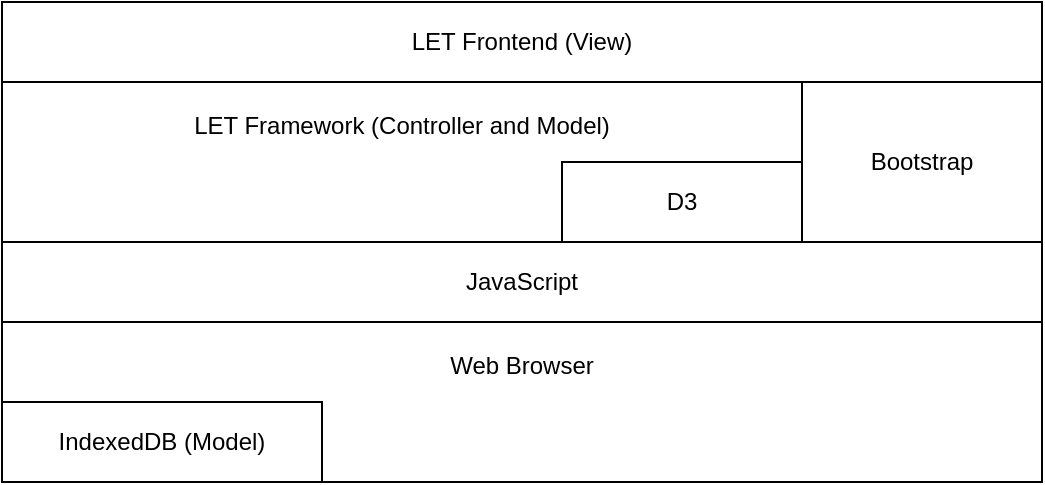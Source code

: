 <mxfile version="20.8.10" type="device" pages="2"><diagram id="RvMSct7JwCZ8kxnTdKlj" name="Architecture"><mxGraphModel dx="1026" dy="743" grid="1" gridSize="10" guides="1" tooltips="1" connect="1" arrows="1" fold="1" page="1" pageScale="1" pageWidth="827" pageHeight="583" math="0" shadow="0"><root><mxCell id="AKiRWNQXbBsvhzvE4qeL-0"/><mxCell id="AKiRWNQXbBsvhzvE4qeL-1" parent="AKiRWNQXbBsvhzvE4qeL-0"/><mxCell id="tF2IUUMAM0JyF27Q4u0H-2" value="JavaScript" style="rounded=0;whiteSpace=wrap;html=1;" parent="AKiRWNQXbBsvhzvE4qeL-1" vertex="1"><mxGeometry x="160" y="240" width="520" height="40" as="geometry"/></mxCell><mxCell id="tF2IUUMAM0JyF27Q4u0H-3" value="&lt;p style=&quot;line-height: 50%;&quot;&gt;LET Framework (Controller and Model)&lt;/p&gt;" style="rounded=0;whiteSpace=wrap;html=1;verticalAlign=top;" parent="AKiRWNQXbBsvhzvE4qeL-1" vertex="1"><mxGeometry x="160" y="160" width="400" height="80" as="geometry"/></mxCell><mxCell id="tF2IUUMAM0JyF27Q4u0H-4" value="LET Frontend (View)" style="rounded=0;whiteSpace=wrap;html=1;" parent="AKiRWNQXbBsvhzvE4qeL-1" vertex="1"><mxGeometry x="160" y="120" width="520" height="40" as="geometry"/></mxCell><mxCell id="tF2IUUMAM0JyF27Q4u0H-5" value="Bootstrap" style="rounded=0;whiteSpace=wrap;html=1;" parent="AKiRWNQXbBsvhzvE4qeL-1" vertex="1"><mxGeometry x="560" y="160" width="120" height="80" as="geometry"/></mxCell><mxCell id="tF2IUUMAM0JyF27Q4u0H-6" value="&lt;p style=&quot;line-height: 50%;&quot;&gt;Web Browser&lt;/p&gt;" style="rounded=0;whiteSpace=wrap;html=1;verticalAlign=top;" parent="AKiRWNQXbBsvhzvE4qeL-1" vertex="1"><mxGeometry x="160" y="280" width="520" height="80" as="geometry"/></mxCell><mxCell id="tF2IUUMAM0JyF27Q4u0H-1" value="D3" style="rounded=0;whiteSpace=wrap;html=1;" parent="AKiRWNQXbBsvhzvE4qeL-1" vertex="1"><mxGeometry x="440" y="200" width="120" height="40" as="geometry"/></mxCell><mxCell id="zif1QmTYFTcfGSsVF77L-0" value="IndexedDB (Model)" style="rounded=0;whiteSpace=wrap;html=1;" parent="AKiRWNQXbBsvhzvE4qeL-1" vertex="1"><mxGeometry x="160" y="320" width="160" height="40" as="geometry"/></mxCell></root></mxGraphModel></diagram><diagram id="C5RBs43oDa-KdzZeNtuy" name="Class Diagram"><mxGraphModel dx="1853" dy="743" grid="1" gridSize="10" guides="1" tooltips="1" connect="1" arrows="1" fold="1" page="1" pageScale="1" pageWidth="827" pageHeight="1169" math="0" shadow="0"><root><mxCell id="WIyWlLk6GJQsqaUBKTNV-0"/><mxCell id="WIyWlLk6GJQsqaUBKTNV-1" parent="WIyWlLk6GJQsqaUBKTNV-0"/><mxCell id="9QX09DhGcuTigZinVC_e-6" value="Constraint" style="swimlane;fontStyle=2;align=center;verticalAlign=top;childLayout=stackLayout;horizontal=1;startSize=26;horizontalStack=0;resizeParent=1;resizeLast=0;collapsible=1;marginBottom=0;shadow=0;strokeWidth=1;rounded=1;" parent="WIyWlLk6GJQsqaUBKTNV-1" vertex="1"><mxGeometry x="400" y="280" width="160" height="156" as="geometry"><mxRectangle x="230" y="140" width="160" height="26" as="alternateBounds"/></mxGeometry></mxCell><mxCell id="9QX09DhGcuTigZinVC_e-7" value="Name : String" style="text;align=left;verticalAlign=top;spacingLeft=4;spacingRight=4;overflow=hidden;rotatable=0;points=[[0,0.5],[1,0.5]];portConstraint=eastwest;fontStyle=1;rounded=1;" parent="9QX09DhGcuTigZinVC_e-6" vertex="1"><mxGeometry y="26" width="160" height="26" as="geometry"/></mxCell><mxCell id="UO7TPKGIbKaWaspDutW2-14" value="Priority : Int" style="text;align=left;verticalAlign=top;spacingLeft=4;spacingRight=4;overflow=hidden;rotatable=0;points=[[0,0.5],[1,0.5]];portConstraint=eastwest;fontStyle=0;rounded=1;" parent="9QX09DhGcuTigZinVC_e-6" vertex="1"><mxGeometry y="52" width="160" height="26" as="geometry"/></mxCell><mxCell id="9QX09DhGcuTigZinVC_e-8" value="EventChain : EventChain" style="text;align=left;verticalAlign=top;spacingLeft=4;spacingRight=4;overflow=hidden;rotatable=0;points=[[0,0.5],[1,0.5]];portConstraint=eastwest;rounded=1;" parent="9QX09DhGcuTigZinVC_e-6" vertex="1"><mxGeometry y="78" width="160" height="26" as="geometry"/></mxCell><mxCell id="9QX09DhGcuTigZinVC_e-9" value="Relation : RelationalOperator" style="text;align=left;verticalAlign=top;spacingLeft=4;spacingRight=4;overflow=hidden;rotatable=0;points=[[0,0.5],[1,0.5]];portConstraint=eastwest;shadow=0;html=0;rounded=1;" parent="9QX09DhGcuTigZinVC_e-6" vertex="1"><mxGeometry y="104" width="160" height="26" as="geometry"/></mxCell><mxCell id="9QX09DhGcuTigZinVC_e-10" value="Time : Int" style="text;align=left;verticalAlign=top;spacingLeft=4;spacingRight=4;overflow=hidden;rotatable=0;points=[[0,0.5],[1,0.5]];portConstraint=eastwest;rounded=1;" parent="9QX09DhGcuTigZinVC_e-6" vertex="1"><mxGeometry y="130" width="160" height="26" as="geometry"/></mxCell><mxCell id="9QX09DhGcuTigZinVC_e-11" value="Dependency" style="swimlane;fontStyle=2;align=center;verticalAlign=top;childLayout=stackLayout;horizontal=1;startSize=26;horizontalStack=0;resizeParent=1;resizeLast=0;collapsible=1;marginBottom=0;shadow=0;strokeWidth=1;rounded=1;" parent="WIyWlLk6GJQsqaUBKTNV-1" vertex="1"><mxGeometry x="-400" y="280" width="160" height="110" as="geometry"><mxRectangle x="230" y="140" width="160" height="26" as="alternateBounds"/></mxGeometry></mxCell><mxCell id="9QX09DhGcuTigZinVC_e-12" value="Name : String" style="text;align=left;verticalAlign=top;spacingLeft=4;spacingRight=4;overflow=hidden;rotatable=0;points=[[0,0.5],[1,0.5]];portConstraint=eastwest;fontStyle=1;rounded=1;" parent="9QX09DhGcuTigZinVC_e-11" vertex="1"><mxGeometry y="26" width="160" height="26" as="geometry"/></mxCell><mxCell id="9QX09DhGcuTigZinVC_e-13" value="Source : TaskPort" style="text;align=left;verticalAlign=top;spacingLeft=4;spacingRight=4;overflow=hidden;rotatable=0;points=[[0,0.5],[1,0.5]];portConstraint=eastwest;shadow=0;html=0;rounded=1;" parent="9QX09DhGcuTigZinVC_e-11" vertex="1"><mxGeometry y="52" width="160" height="26" as="geometry"/></mxCell><mxCell id="9QX09DhGcuTigZinVC_e-14" value="Destination : TaskPort" style="text;align=left;verticalAlign=top;spacingLeft=4;spacingRight=4;overflow=hidden;rotatable=0;points=[[0,0.5],[1,0.5]];portConstraint=eastwest;rounded=1;" parent="9QX09DhGcuTigZinVC_e-11" vertex="1"><mxGeometry y="78" width="160" height="26" as="geometry"/></mxCell><mxCell id="9QX09DhGcuTigZinVC_e-15" value="Task" style="swimlane;fontStyle=2;align=center;verticalAlign=top;childLayout=stackLayout;horizontal=1;startSize=26;horizontalStack=0;resizeParent=1;resizeLast=0;collapsible=1;marginBottom=0;shadow=0;strokeWidth=1;rounded=1;fillColor=#FFFFFF;" parent="WIyWlLk6GJQsqaUBKTNV-1" vertex="1"><mxGeometry x="-600" y="280" width="160" height="234" as="geometry"><mxRectangle x="230" y="140" width="160" height="26" as="alternateBounds"/></mxGeometry></mxCell><mxCell id="9QX09DhGcuTigZinVC_e-16" value="Name : String" style="text;align=left;verticalAlign=top;spacingLeft=4;spacingRight=4;overflow=hidden;rotatable=0;points=[[0,0.5],[1,0.5]];portConstraint=eastwest;rounded=1;fontStyle=1" parent="9QX09DhGcuTigZinVC_e-15" vertex="1"><mxGeometry y="26" width="160" height="26" as="geometry"/></mxCell><mxCell id="UO7TPKGIbKaWaspDutW2-13" value="Priority : Int" style="text;align=left;verticalAlign=top;spacingLeft=4;spacingRight=4;overflow=hidden;rotatable=0;points=[[0,0.5],[1,0.5]];portConstraint=eastwest;rounded=1;fontStyle=0" parent="9QX09DhGcuTigZinVC_e-15" vertex="1"><mxGeometry y="52" width="160" height="26" as="geometry"/></mxCell><mxCell id="9QX09DhGcuTigZinVC_e-17" value="InitialOffset : Int" style="text;align=left;verticalAlign=top;spacingLeft=4;spacingRight=4;overflow=hidden;rotatable=0;points=[[0,0.5],[1,0.5]];portConstraint=eastwest;shadow=0;html=0;rounded=1;" parent="9QX09DhGcuTigZinVC_e-15" vertex="1"><mxGeometry y="78" width="160" height="26" as="geometry"/></mxCell><mxCell id="9QX09DhGcuTigZinVC_e-18" value="ActivationOffset : Int" style="text;align=left;verticalAlign=top;spacingLeft=4;spacingRight=4;overflow=hidden;rotatable=0;points=[[0,0.5],[1,0.5]];portConstraint=eastwest;shadow=0;html=0;rounded=1;" parent="9QX09DhGcuTigZinVC_e-15" vertex="1"><mxGeometry y="104" width="160" height="26" as="geometry"/></mxCell><mxCell id="9QX09DhGcuTigZinVC_e-19" value="Period : Float" style="text;align=left;verticalAlign=top;spacingLeft=4;spacingRight=4;overflow=hidden;rotatable=0;points=[[0,0.5],[1,0.5]];portConstraint=eastwest;rounded=1;" parent="9QX09DhGcuTigZinVC_e-15" vertex="1"><mxGeometry y="130" width="160" height="26" as="geometry"/></mxCell><mxCell id="9QX09DhGcuTigZinVC_e-20" value="Duration : Float" style="text;align=left;verticalAlign=top;spacingLeft=4;spacingRight=4;overflow=hidden;rotatable=0;points=[[0,0.5],[1,0.5]];portConstraint=eastwest;rounded=1;" parent="9QX09DhGcuTigZinVC_e-15" vertex="1"><mxGeometry y="156" width="160" height="26" as="geometry"/></mxCell><mxCell id="9QX09DhGcuTigZinVC_e-21" value="Inputs : String[ ]" style="text;align=left;verticalAlign=top;spacingLeft=4;spacingRight=4;overflow=hidden;rotatable=0;points=[[0,0.5],[1,0.5]];portConstraint=eastwest;rounded=1;" parent="9QX09DhGcuTigZinVC_e-15" vertex="1"><mxGeometry y="182" width="160" height="26" as="geometry"/></mxCell><mxCell id="9QX09DhGcuTigZinVC_e-22" value="Outputs : String[ ]" style="text;align=left;verticalAlign=top;spacingLeft=4;spacingRight=4;overflow=hidden;rotatable=0;points=[[0,0.5],[1,0.5]];portConstraint=eastwest;rounded=1;" parent="9QX09DhGcuTigZinVC_e-15" vertex="1"><mxGeometry y="208" width="160" height="26" as="geometry"/></mxCell><mxCell id="9QX09DhGcuTigZinVC_e-23" value="System" style="swimlane;fontStyle=2;align=center;verticalAlign=top;childLayout=stackLayout;horizontal=1;startSize=26;horizontalStack=0;resizeParent=1;resizeLast=0;collapsible=1;marginBottom=0;shadow=0;strokeWidth=1;rounded=1;fillColor=#FFF4C3;" parent="WIyWlLk6GJQsqaUBKTNV-1" vertex="1"><mxGeometry x="-800" y="40" width="1600" height="160" as="geometry"><mxRectangle x="330" y="360" width="160" height="26" as="alternateBounds"/></mxGeometry></mxCell><mxCell id="9QX09DhGcuTigZinVC_e-25" value="SystemInputs : String[ ]" style="text;strokeColor=none;fillColor=none;align=left;verticalAlign=top;spacingLeft=4;spacingRight=4;overflow=hidden;rotatable=0;points=[[0,0.5],[1,0.5]];portConstraint=eastwest;" parent="9QX09DhGcuTigZinVC_e-23" vertex="1"><mxGeometry y="26" width="1600" height="26" as="geometry"/></mxCell><mxCell id="9QX09DhGcuTigZinVC_e-26" value="SystemOutputs : String[ ]" style="text;strokeColor=none;fillColor=none;align=left;verticalAlign=top;spacingLeft=4;spacingRight=4;overflow=hidden;rotatable=0;points=[[0,0.5],[1,0.5]];portConstraint=eastwest;" parent="9QX09DhGcuTigZinVC_e-23" vertex="1"><mxGeometry y="52" width="1600" height="26" as="geometry"/></mxCell><mxCell id="9QX09DhGcuTigZinVC_e-33" value="ExecutionTime" style="swimlane;fontStyle=2;align=center;verticalAlign=top;childLayout=stackLayout;horizontal=1;startSize=26;horizontalStack=0;resizeParent=1;resizeLast=0;collapsible=1;marginBottom=0;shadow=0;strokeWidth=1;rounded=1;" parent="WIyWlLk6GJQsqaUBKTNV-1" vertex="1"><mxGeometry x="-600" y="555" width="160" height="110" as="geometry"><mxRectangle x="230" y="140" width="160" height="26" as="alternateBounds"/></mxGeometry></mxCell><mxCell id="9QX09DhGcuTigZinVC_e-34" value="BCET : Int" style="text;align=left;verticalAlign=top;spacingLeft=4;spacingRight=4;overflow=hidden;rotatable=0;points=[[0,0.5],[1,0.5]];portConstraint=eastwest;shadow=0;html=0;rounded=1;" parent="9QX09DhGcuTigZinVC_e-33" vertex="1"><mxGeometry y="26" width="160" height="26" as="geometry"/></mxCell><mxCell id="9QX09DhGcuTigZinVC_e-35" value="ACET : Int" style="text;align=left;verticalAlign=top;spacingLeft=4;spacingRight=4;overflow=hidden;rotatable=0;points=[[0,0.5],[1,0.5]];portConstraint=eastwest;rounded=1;" parent="9QX09DhGcuTigZinVC_e-33" vertex="1"><mxGeometry y="52" width="160" height="26" as="geometry"/></mxCell><mxCell id="9QX09DhGcuTigZinVC_e-36" value="WCET : Int" style="text;align=left;verticalAlign=top;spacingLeft=4;spacingRight=4;overflow=hidden;rotatable=0;points=[[0,0.5],[1,0.5]];portConstraint=eastwest;rounded=1;" parent="9QX09DhGcuTigZinVC_e-33" vertex="1"><mxGeometry y="78" width="160" height="26" as="geometry"/></mxCell><mxCell id="9QX09DhGcuTigZinVC_e-37" value="" style="endArrow=open;html=1;endSize=12;startArrow=diamondThin;startSize=14;startFill=0;edgeStyle=orthogonalEdgeStyle;align=left;verticalAlign=bottom;rounded=0;entryX=0.5;entryY=0;entryDx=0;entryDy=0;" parent="WIyWlLk6GJQsqaUBKTNV-1" target="9QX09DhGcuTigZinVC_e-15" edge="1"><mxGeometry x="-1" y="3" relative="1" as="geometry"><mxPoint x="-520" y="200" as="sourcePoint"/><mxPoint x="-540" y="270" as="targetPoint"/></mxGeometry></mxCell><mxCell id="9QX09DhGcuTigZinVC_e-38" value="" style="endArrow=open;html=1;endSize=12;startArrow=diamondThin;startSize=14;startFill=0;edgeStyle=orthogonalEdgeStyle;align=left;verticalAlign=bottom;rounded=0;entryX=0.5;entryY=0;entryDx=0;entryDy=0;" parent="WIyWlLk6GJQsqaUBKTNV-1" target="9QX09DhGcuTigZinVC_e-11" edge="1"><mxGeometry x="-1" y="3" relative="1" as="geometry"><mxPoint x="-320" y="200" as="sourcePoint"/><mxPoint x="-506" y="300" as="targetPoint"/></mxGeometry></mxCell><mxCell id="9QX09DhGcuTigZinVC_e-39" value="" style="endArrow=open;html=1;endSize=12;startArrow=diamondThin;startSize=14;startFill=0;edgeStyle=orthogonalEdgeStyle;align=left;verticalAlign=bottom;rounded=0;entryX=0.5;entryY=0;entryDx=0;entryDy=0;" parent="WIyWlLk6GJQsqaUBKTNV-1" target="9QX09DhGcuTigZinVC_e-6" edge="1"><mxGeometry x="-1" y="3" relative="1" as="geometry"><mxPoint x="480" y="200" as="sourcePoint"/><mxPoint x="-262" y="322" as="targetPoint"/></mxGeometry></mxCell><mxCell id="9QX09DhGcuTigZinVC_e-41" value="TaskInstances" style="swimlane;fontStyle=2;align=center;verticalAlign=top;childLayout=stackLayout;horizontal=1;startSize=26;horizontalStack=0;resizeParent=1;resizeLast=0;collapsible=1;marginBottom=0;shadow=0;strokeWidth=1;rounded=1;fillColor=#FFFFFF;" parent="WIyWlLk6GJQsqaUBKTNV-1" vertex="1"><mxGeometry x="-800" y="280" width="160" height="88" as="geometry"><mxRectangle x="230" y="140" width="160" height="26" as="alternateBounds"/></mxGeometry></mxCell><mxCell id="9QX09DhGcuTigZinVC_e-42" value="Name : String" style="text;align=left;verticalAlign=top;spacingLeft=4;spacingRight=4;overflow=hidden;rotatable=0;points=[[0,0.5],[1,0.5]];portConstraint=eastwest;rounded=1;fontStyle=1" parent="9QX09DhGcuTigZinVC_e-41" vertex="1"><mxGeometry y="26" width="160" height="26" as="geometry"/></mxCell><mxCell id="9QX09DhGcuTigZinVC_e-43" value="InitialOffset : Int" style="text;align=left;verticalAlign=top;spacingLeft=4;spacingRight=4;overflow=hidden;rotatable=0;points=[[0,0.5],[1,0.5]];portConstraint=eastwest;shadow=0;html=0;rounded=1;" parent="9QX09DhGcuTigZinVC_e-41" vertex="1"><mxGeometry y="52" width="160" height="26" as="geometry"/></mxCell><mxCell id="9QX09DhGcuTigZinVC_e-44" value="" style="endArrow=block;dashed=1;endFill=0;endSize=12;html=1;rounded=0;entryX=0;entryY=0.5;entryDx=0;entryDy=0;" parent="WIyWlLk6GJQsqaUBKTNV-1" source="9QX09DhGcuTigZinVC_e-42" target="9QX09DhGcuTigZinVC_e-16" edge="1"><mxGeometry width="160" relative="1" as="geometry"><mxPoint x="-680" y="440" as="sourcePoint"/><mxPoint x="-610" y="340" as="targetPoint"/></mxGeometry></mxCell><mxCell id="9QX09DhGcuTigZinVC_e-45" value="" style="endArrow=open;html=1;endSize=12;startArrow=diamondThin;startSize=14;startFill=0;edgeStyle=orthogonalEdgeStyle;align=left;verticalAlign=bottom;rounded=0;" parent="WIyWlLk6GJQsqaUBKTNV-1" target="9QX09DhGcuTigZinVC_e-41" edge="1"><mxGeometry x="-1" y="3" relative="1" as="geometry"><mxPoint x="-720" y="200" as="sourcePoint"/><mxPoint x="-512" y="312.0" as="targetPoint"/></mxGeometry></mxCell><mxCell id="9QX09DhGcuTigZinVC_e-46" value="TaskPort" style="swimlane;fontStyle=2;align=center;verticalAlign=top;childLayout=stackLayout;horizontal=1;startSize=26;horizontalStack=0;resizeParent=1;resizeLast=0;collapsible=1;marginBottom=0;shadow=0;strokeWidth=1;rounded=1;" parent="WIyWlLk6GJQsqaUBKTNV-1" vertex="1"><mxGeometry x="-400" y="430" width="160" height="80" as="geometry"><mxRectangle x="230" y="140" width="160" height="26" as="alternateBounds"/></mxGeometry></mxCell><mxCell id="9QX09DhGcuTigZinVC_e-47" value="Task : String" style="text;align=left;verticalAlign=top;spacingLeft=4;spacingRight=4;overflow=hidden;rotatable=0;points=[[0,0.5],[1,0.5]];portConstraint=eastwest;shadow=0;html=0;rounded=1;" parent="9QX09DhGcuTigZinVC_e-46" vertex="1"><mxGeometry y="26" width="160" height="26" as="geometry"/></mxCell><mxCell id="9QX09DhGcuTigZinVC_e-48" value="Port : String" style="text;align=left;verticalAlign=top;spacingLeft=4;spacingRight=4;overflow=hidden;rotatable=0;points=[[0,0.5],[1,0.5]];portConstraint=eastwest;rounded=1;" parent="9QX09DhGcuTigZinVC_e-46" vertex="1"><mxGeometry y="52" width="160" height="26" as="geometry"/></mxCell><mxCell id="9QX09DhGcuTigZinVC_e-50" value="DependencyInstances" style="swimlane;fontStyle=2;align=center;verticalAlign=top;childLayout=stackLayout;horizontal=1;startSize=26;horizontalStack=0;resizeParent=1;resizeLast=0;collapsible=1;marginBottom=0;shadow=0;strokeWidth=1;rounded=1;" parent="WIyWlLk6GJQsqaUBKTNV-1" vertex="1"><mxGeometry x="-200" y="280" width="160" height="60" as="geometry"><mxRectangle x="230" y="140" width="160" height="26" as="alternateBounds"/></mxGeometry></mxCell><mxCell id="9QX09DhGcuTigZinVC_e-51" value="Name : String" style="text;align=left;verticalAlign=top;spacingLeft=4;spacingRight=4;overflow=hidden;rotatable=0;points=[[0,0.5],[1,0.5]];portConstraint=eastwest;fontStyle=1;rounded=1;" parent="9QX09DhGcuTigZinVC_e-50" vertex="1"><mxGeometry y="26" width="160" height="26" as="geometry"/></mxCell><mxCell id="9QX09DhGcuTigZinVC_e-52" value="TaskInstance" style="swimlane;fontStyle=2;align=center;verticalAlign=top;childLayout=stackLayout;horizontal=1;startSize=26;horizontalStack=0;resizeParent=1;resizeLast=0;collapsible=1;marginBottom=0;shadow=0;strokeWidth=1;rounded=1;fillColor=#FFFFFF;" parent="WIyWlLk6GJQsqaUBKTNV-1" vertex="1"><mxGeometry x="-800" y="420" width="160" height="220" as="geometry"><mxRectangle x="-580" y="410" width="160" height="26" as="alternateBounds"/></mxGeometry></mxCell><mxCell id="9QX09DhGcuTigZinVC_e-53" value="Instance: Int" style="text;align=left;verticalAlign=top;spacingLeft=4;spacingRight=4;overflow=hidden;rotatable=0;points=[[0,0.5],[1,0.5]];portConstraint=eastwest;shadow=0;html=0;rounded=1;fontStyle=1" parent="9QX09DhGcuTigZinVC_e-52" vertex="1"><mxGeometry y="26" width="160" height="26" as="geometry"/></mxCell><mxCell id="9QX09DhGcuTigZinVC_e-54" value="PeriodStartTime : Int" style="text;align=left;verticalAlign=top;spacingLeft=4;spacingRight=4;overflow=hidden;rotatable=0;points=[[0,0.5],[1,0.5]];portConstraint=eastwest;rounded=1;" parent="9QX09DhGcuTigZinVC_e-52" vertex="1"><mxGeometry y="52" width="160" height="26" as="geometry"/></mxCell><mxCell id="9QX09DhGcuTigZinVC_e-55" value="LetStartTime : Int" style="text;align=left;verticalAlign=top;spacingLeft=4;spacingRight=4;overflow=hidden;rotatable=0;points=[[0,0.5],[1,0.5]];portConstraint=eastwest;rounded=1;" parent="9QX09DhGcuTigZinVC_e-52" vertex="1"><mxGeometry y="78" width="160" height="26" as="geometry"/></mxCell><mxCell id="9QX09DhGcuTigZinVC_e-56" value="LetEndTime : Int" style="text;align=left;verticalAlign=top;spacingLeft=4;spacingRight=4;overflow=hidden;rotatable=0;points=[[0,0.5],[1,0.5]];portConstraint=eastwest;rounded=1;" parent="9QX09DhGcuTigZinVC_e-52" vertex="1"><mxGeometry y="104" width="160" height="26" as="geometry"/></mxCell><mxCell id="9QX09DhGcuTigZinVC_e-57" value="PeriodEndTime : Int" style="text;align=left;verticalAlign=top;spacingLeft=4;spacingRight=4;overflow=hidden;rotatable=0;points=[[0,0.5],[1,0.5]];portConstraint=eastwest;rounded=1;" parent="9QX09DhGcuTigZinVC_e-52" vertex="1"><mxGeometry y="130" width="160" height="26" as="geometry"/></mxCell><mxCell id="UO7TPKGIbKaWaspDutW2-0" value="Executions : Interval[ ]" style="text;align=left;verticalAlign=top;spacingLeft=4;spacingRight=4;overflow=hidden;rotatable=0;points=[[0,0.5],[1,0.5]];portConstraint=eastwest;rounded=1;" parent="9QX09DhGcuTigZinVC_e-52" vertex="1"><mxGeometry y="156" width="160" height="26" as="geometry"/></mxCell><mxCell id="UO7TPKGIbKaWaspDutW2-2" value="ExecutionTime : Int" style="text;align=left;verticalAlign=top;spacingLeft=4;spacingRight=4;overflow=hidden;rotatable=0;points=[[0,0.5],[1,0.5]];portConstraint=eastwest;rounded=1;" parent="9QX09DhGcuTigZinVC_e-52" vertex="1"><mxGeometry y="182" width="160" height="26" as="geometry"/></mxCell><mxCell id="9QX09DhGcuTigZinVC_e-58" value="" style="endArrow=open;html=1;endSize=12;startArrow=diamondThin;startSize=14;startFill=0;edgeStyle=orthogonalEdgeStyle;align=left;verticalAlign=bottom;rounded=0;entryX=0.5;entryY=0;entryDx=0;entryDy=0;exitX=0.5;exitY=1;exitDx=0;exitDy=0;" parent="WIyWlLk6GJQsqaUBKTNV-1" source="9QX09DhGcuTigZinVC_e-41" target="9QX09DhGcuTigZinVC_e-52" edge="1"><mxGeometry x="-1" y="3" relative="1" as="geometry"><mxPoint x="-512" y="230" as="sourcePoint"/><mxPoint x="-512" y="312" as="targetPoint"/></mxGeometry></mxCell><mxCell id="9QX09DhGcuTigZinVC_e-59" value="" style="endArrow=block;dashed=1;endFill=0;endSize=12;html=1;rounded=0;entryX=1;entryY=0.5;entryDx=0;entryDy=0;" parent="WIyWlLk6GJQsqaUBKTNV-1" target="9QX09DhGcuTigZinVC_e-12" edge="1"><mxGeometry width="160" relative="1" as="geometry"><mxPoint x="-200" y="319" as="sourcePoint"/><mxPoint x="-752" y="351" as="targetPoint"/></mxGeometry></mxCell><mxCell id="9QX09DhGcuTigZinVC_e-60" value="DependencyInstance" style="swimlane;fontStyle=2;align=center;verticalAlign=top;childLayout=stackLayout;horizontal=1;startSize=26;horizontalStack=0;resizeParent=1;resizeLast=0;collapsible=1;marginBottom=0;shadow=0;strokeWidth=1;rounded=1;" parent="WIyWlLk6GJQsqaUBKTNV-1" vertex="1"><mxGeometry x="-200" y="400" width="160" height="120" as="geometry"><mxRectangle x="230" y="140" width="160" height="26" as="alternateBounds"/></mxGeometry></mxCell><mxCell id="9QX09DhGcuTigZinVC_e-61" value="Instance : Int" style="text;align=left;verticalAlign=top;spacingLeft=4;spacingRight=4;overflow=hidden;rotatable=0;points=[[0,0.5],[1,0.5]];portConstraint=eastwest;fontStyle=1;rounded=1;" parent="9QX09DhGcuTigZinVC_e-60" vertex="1"><mxGeometry y="26" width="160" height="26" as="geometry"/></mxCell><mxCell id="9QX09DhGcuTigZinVC_e-62" value="SendEvent : Event" style="text;align=left;verticalAlign=top;spacingLeft=4;spacingRight=4;overflow=hidden;rotatable=0;points=[[0,0.5],[1,0.5]];portConstraint=eastwest;shadow=0;html=0;rounded=1;" parent="9QX09DhGcuTigZinVC_e-60" vertex="1"><mxGeometry y="52" width="160" height="26" as="geometry"/></mxCell><mxCell id="9QX09DhGcuTigZinVC_e-63" value="ReceiveEvent : Event" style="text;align=left;verticalAlign=top;spacingLeft=4;spacingRight=4;overflow=hidden;rotatable=0;points=[[0,0.5],[1,0.5]];portConstraint=eastwest;rounded=1;" parent="9QX09DhGcuTigZinVC_e-60" vertex="1"><mxGeometry y="78" width="160" height="26" as="geometry"/></mxCell><mxCell id="9QX09DhGcuTigZinVC_e-64" value="" style="endArrow=open;html=1;endSize=12;startArrow=diamondThin;startSize=14;startFill=0;edgeStyle=orthogonalEdgeStyle;align=left;verticalAlign=bottom;rounded=0;entryX=0.5;entryY=0;entryDx=0;entryDy=0;exitX=0.5;exitY=1;exitDx=0;exitDy=0;" parent="WIyWlLk6GJQsqaUBKTNV-1" source="9QX09DhGcuTigZinVC_e-50" target="9QX09DhGcuTigZinVC_e-60" edge="1"><mxGeometry x="-1" y="3" relative="1" as="geometry"><mxPoint x="160" y="410" as="sourcePoint"/><mxPoint x="-177" y="310" as="targetPoint"/></mxGeometry></mxCell><mxCell id="9QX09DhGcuTigZinVC_e-65" value="Event" style="swimlane;fontStyle=2;align=center;verticalAlign=top;childLayout=stackLayout;horizontal=1;startSize=26;horizontalStack=0;resizeParent=1;resizeLast=0;collapsible=1;marginBottom=0;shadow=0;strokeWidth=1;rounded=1;" parent="WIyWlLk6GJQsqaUBKTNV-1" vertex="1"><mxGeometry x="-200" y="561" width="160" height="109" as="geometry"><mxRectangle x="230" y="140" width="160" height="26" as="alternateBounds"/></mxGeometry></mxCell><mxCell id="UO7TPKGIbKaWaspDutW2-12" value="Origin : TaskPort" style="text;strokeColor=none;fillColor=none;align=left;verticalAlign=top;spacingLeft=4;spacingRight=4;overflow=hidden;rotatable=0;points=[[0,0.5],[1,0.5]];portConstraint=eastwest;" parent="9QX09DhGcuTigZinVC_e-65" vertex="1"><mxGeometry y="26" width="160" height="26" as="geometry"/></mxCell><mxCell id="9QX09DhGcuTigZinVC_e-66" value="TaskInstance : Int" style="text;strokeColor=none;fillColor=none;align=left;verticalAlign=top;spacingLeft=4;spacingRight=4;overflow=hidden;rotatable=0;points=[[0,0.5],[1,0.5]];portConstraint=eastwest;" parent="9QX09DhGcuTigZinVC_e-65" vertex="1"><mxGeometry y="52" width="160" height="26" as="geometry"/></mxCell><mxCell id="9QX09DhGcuTigZinVC_e-67" value="TimeStamp : Int" style="text;strokeColor=none;fillColor=none;align=left;verticalAlign=top;spacingLeft=4;spacingRight=4;overflow=hidden;rotatable=0;points=[[0,0.5],[1,0.5]];portConstraint=eastwest;" parent="9QX09DhGcuTigZinVC_e-65" vertex="1"><mxGeometry y="78" width="160" height="26" as="geometry"/></mxCell><mxCell id="9QX09DhGcuTigZinVC_e-68" value="&lt;&lt;enumeration&gt;&gt;&#10;RelationalOperator" style="swimlane;fontStyle=2;align=center;verticalAlign=top;childLayout=stackLayout;horizontal=1;startSize=40;horizontalStack=0;resizeParent=1;resizeLast=0;collapsible=1;marginBottom=0;shadow=0;strokeWidth=1;rounded=1;" parent="WIyWlLk6GJQsqaUBKTNV-1" vertex="1"><mxGeometry x="400" y="480" width="160" height="180" as="geometry"><mxRectangle x="230" y="140" width="160" height="26" as="alternateBounds"/></mxGeometry></mxCell><mxCell id="9QX09DhGcuTigZinVC_e-69" value="&lt;" style="text;strokeColor=none;fillColor=none;align=left;verticalAlign=top;spacingLeft=4;spacingRight=4;overflow=hidden;rotatable=0;points=[[0,0.5],[1,0.5]];portConstraint=eastwest;" parent="9QX09DhGcuTigZinVC_e-68" vertex="1"><mxGeometry y="40" width="160" height="26" as="geometry"/></mxCell><mxCell id="9QX09DhGcuTigZinVC_e-70" value="≤" style="text;align=left;verticalAlign=top;spacingLeft=4;spacingRight=4;overflow=hidden;rotatable=0;points=[[0,0.5],[1,0.5]];portConstraint=eastwest;rounded=1;" parent="9QX09DhGcuTigZinVC_e-68" vertex="1"><mxGeometry y="66" width="160" height="26" as="geometry"/></mxCell><mxCell id="UO7TPKGIbKaWaspDutW2-17" value="==" style="text;align=left;verticalAlign=top;spacingLeft=4;spacingRight=4;overflow=hidden;rotatable=0;points=[[0,0.5],[1,0.5]];portConstraint=eastwest;rounded=1;" parent="9QX09DhGcuTigZinVC_e-68" vertex="1"><mxGeometry y="92" width="160" height="26" as="geometry"/></mxCell><mxCell id="9QX09DhGcuTigZinVC_e-71" value="≥" style="text;align=left;verticalAlign=top;spacingLeft=4;spacingRight=4;overflow=hidden;rotatable=0;points=[[0,0.5],[1,0.5]];portConstraint=eastwest;shadow=0;html=0;rounded=1;" parent="9QX09DhGcuTigZinVC_e-68" vertex="1"><mxGeometry y="118" width="160" height="26" as="geometry"/></mxCell><mxCell id="UO7TPKGIbKaWaspDutW2-15" value="&gt;" style="text;align=left;verticalAlign=top;spacingLeft=4;spacingRight=4;overflow=hidden;rotatable=0;points=[[0,0.5],[1,0.5]];portConstraint=eastwest;shadow=0;html=0;rounded=1;" parent="9QX09DhGcuTigZinVC_e-68" vertex="1"><mxGeometry y="144" width="160" height="26" as="geometry"/></mxCell><mxCell id="9QX09DhGcuTigZinVC_e-72" value="" style="endArrow=open;endFill=1;endSize=12;html=1;rounded=0;entryX=0.5;entryY=0;entryDx=0;entryDy=0;exitX=0.5;exitY=1;exitDx=0;exitDy=0;" parent="WIyWlLk6GJQsqaUBKTNV-1" source="9QX09DhGcuTigZinVC_e-6" target="9QX09DhGcuTigZinVC_e-68" edge="1"><mxGeometry width="160" relative="1" as="geometry"><mxPoint x="450" y="450" as="sourcePoint"/><mxPoint x="420" y="270" as="targetPoint"/></mxGeometry></mxCell><mxCell id="9QX09DhGcuTigZinVC_e-74" value="EventChain" style="swimlane;fontStyle=2;align=center;verticalAlign=top;childLayout=stackLayout;horizontal=1;startSize=26;horizontalStack=0;resizeParent=1;resizeLast=0;collapsible=1;marginBottom=0;shadow=0;strokeWidth=1;rounded=1;" parent="WIyWlLk6GJQsqaUBKTNV-1" vertex="1"><mxGeometry y="280" width="160" height="65" as="geometry"><mxRectangle x="230" y="140" width="160" height="26" as="alternateBounds"/></mxGeometry></mxCell><mxCell id="9QX09DhGcuTigZinVC_e-75" value="Name : String" style="text;align=left;verticalAlign=top;spacingLeft=4;spacingRight=4;overflow=hidden;rotatable=0;points=[[0,0.5],[1,0.5]];portConstraint=eastwest;fontStyle=1;rounded=1;" parent="9QX09DhGcuTigZinVC_e-74" vertex="1"><mxGeometry y="26" width="160" height="26" as="geometry"/></mxCell><mxCell id="9QX09DhGcuTigZinVC_e-76" value="EventChainInstances" style="swimlane;fontStyle=2;align=center;verticalAlign=top;childLayout=stackLayout;horizontal=1;startSize=26;horizontalStack=0;resizeParent=1;resizeLast=0;collapsible=1;marginBottom=0;shadow=0;strokeWidth=1;rounded=1;" parent="WIyWlLk6GJQsqaUBKTNV-1" vertex="1"><mxGeometry x="200" y="280" width="160" height="60" as="geometry"><mxRectangle x="230" y="140" width="160" height="26" as="alternateBounds"/></mxGeometry></mxCell><mxCell id="9QX09DhGcuTigZinVC_e-77" value="Name : String" style="text;align=left;verticalAlign=top;spacingLeft=4;spacingRight=4;overflow=hidden;rotatable=0;points=[[0,0.5],[1,0.5]];portConstraint=eastwest;fontStyle=1;rounded=1;" parent="9QX09DhGcuTigZinVC_e-76" vertex="1"><mxGeometry y="26" width="160" height="26" as="geometry"/></mxCell><mxCell id="9QX09DhGcuTigZinVC_e-78" value="Segment" style="swimlane;fontStyle=2;align=center;verticalAlign=top;childLayout=stackLayout;horizontal=1;startSize=26;horizontalStack=0;resizeParent=1;resizeLast=0;collapsible=1;marginBottom=0;shadow=0;strokeWidth=1;rounded=1;" parent="WIyWlLk6GJQsqaUBKTNV-1" vertex="1"><mxGeometry y="400" width="160" height="120" as="geometry"><mxRectangle x="230" y="140" width="160" height="26" as="alternateBounds"/></mxGeometry></mxCell><mxCell id="9QX09DhGcuTigZinVC_e-79" value="Name : String" style="text;align=left;verticalAlign=top;spacingLeft=4;spacingRight=4;overflow=hidden;rotatable=0;points=[[0,0.5],[1,0.5]];portConstraint=eastwest;fontStyle=1;rounded=1;" parent="9QX09DhGcuTigZinVC_e-78" vertex="1"><mxGeometry y="26" width="160" height="26" as="geometry"/></mxCell><mxCell id="9QX09DhGcuTigZinVC_e-80" value="Source : TaskPort" style="text;align=left;verticalAlign=top;spacingLeft=4;spacingRight=4;overflow=hidden;rotatable=0;points=[[0,0.5],[1,0.5]];portConstraint=eastwest;shadow=0;html=0;rounded=1;" parent="9QX09DhGcuTigZinVC_e-78" vertex="1"><mxGeometry y="52" width="160" height="26" as="geometry"/></mxCell><mxCell id="9QX09DhGcuTigZinVC_e-81" value="Destination : TaskPort" style="text;align=left;verticalAlign=top;spacingLeft=4;spacingRight=4;overflow=hidden;rotatable=0;points=[[0,0.5],[1,0.5]];portConstraint=eastwest;rounded=1;" parent="9QX09DhGcuTigZinVC_e-78" vertex="1"><mxGeometry y="78" width="160" height="26" as="geometry"/></mxCell><mxCell id="9QX09DhGcuTigZinVC_e-82" value="" style="endArrow=open;endFill=1;endSize=12;html=1;rounded=0;exitX=0.5;exitY=1;exitDx=0;exitDy=0;entryX=0.5;entryY=0;entryDx=0;entryDy=0;" parent="WIyWlLk6GJQsqaUBKTNV-1" source="9QX09DhGcuTigZinVC_e-74" target="9QX09DhGcuTigZinVC_e-78" edge="1"><mxGeometry width="160" relative="1" as="geometry"><mxPoint x="-200" y="280" as="sourcePoint"/><mxPoint x="70" y="445" as="targetPoint"/></mxGeometry></mxCell><mxCell id="9QX09DhGcuTigZinVC_e-83" value="" style="endArrow=open;html=1;endSize=12;startArrow=diamondThin;startSize=14;startFill=0;edgeStyle=orthogonalEdgeStyle;align=left;verticalAlign=bottom;rounded=0;entryX=0.5;entryY=0;entryDx=0;entryDy=0;" parent="WIyWlLk6GJQsqaUBKTNV-1" target="9QX09DhGcuTigZinVC_e-50" edge="1"><mxGeometry x="-1" y="3" relative="1" as="geometry"><mxPoint x="-120.5" y="200" as="sourcePoint"/><mxPoint x="-160" y="260" as="targetPoint"/></mxGeometry></mxCell><mxCell id="9QX09DhGcuTigZinVC_e-84" value="" style="endArrow=open;html=1;endSize=12;startArrow=diamondThin;startSize=14;startFill=0;edgeStyle=orthogonalEdgeStyle;align=left;verticalAlign=bottom;rounded=0;entryX=0.5;entryY=0;entryDx=0;entryDy=0;" parent="WIyWlLk6GJQsqaUBKTNV-1" target="9QX09DhGcuTigZinVC_e-74" edge="1"><mxGeometry x="-1" y="3" relative="1" as="geometry"><mxPoint x="80" y="200" as="sourcePoint"/><mxPoint x="120" y="280" as="targetPoint"/></mxGeometry></mxCell><mxCell id="9QX09DhGcuTigZinVC_e-85" value="" style="endArrow=block;dashed=1;endFill=0;endSize=12;html=1;rounded=0;entryX=1;entryY=0.5;entryDx=0;entryDy=0;exitX=0;exitY=0.5;exitDx=0;exitDy=0;" parent="WIyWlLk6GJQsqaUBKTNV-1" source="9QX09DhGcuTigZinVC_e-77" target="9QX09DhGcuTigZinVC_e-75" edge="1"><mxGeometry width="160" relative="1" as="geometry"><mxPoint x="-190" y="329" as="sourcePoint"/><mxPoint x="-230" y="329" as="targetPoint"/></mxGeometry></mxCell><mxCell id="9QX09DhGcuTigZinVC_e-86" value="SegmentInstance" style="swimlane;fontStyle=2;align=center;verticalAlign=top;childLayout=stackLayout;horizontal=1;startSize=26;horizontalStack=0;resizeParent=1;resizeLast=0;collapsible=1;marginBottom=0;shadow=0;strokeWidth=1;rounded=1;" parent="WIyWlLk6GJQsqaUBKTNV-1" vertex="1"><mxGeometry x="200" y="400" width="160" height="140" as="geometry"><mxRectangle x="230" y="140" width="160" height="26" as="alternateBounds"/></mxGeometry></mxCell><mxCell id="9QX09DhGcuTigZinVC_e-87" value="Name : String" style="text;align=left;verticalAlign=top;spacingLeft=4;spacingRight=4;overflow=hidden;rotatable=0;points=[[0,0.5],[1,0.5]];portConstraint=eastwest;fontStyle=1;rounded=1;" parent="9QX09DhGcuTigZinVC_e-86" vertex="1"><mxGeometry y="26" width="160" height="26" as="geometry"/></mxCell><mxCell id="9QX09DhGcuTigZinVC_e-88" value="Instance : Int" style="text;strokeColor=none;fillColor=none;align=left;verticalAlign=top;spacingLeft=4;spacingRight=4;overflow=hidden;rotatable=0;points=[[0,0.5],[1,0.5]];portConstraint=eastwest;" parent="9QX09DhGcuTigZinVC_e-86" vertex="1"><mxGeometry y="52" width="160" height="26" as="geometry"/></mxCell><mxCell id="9QX09DhGcuTigZinVC_e-89" value="SendEvent : Event" style="text;align=left;verticalAlign=top;spacingLeft=4;spacingRight=4;overflow=hidden;rotatable=0;points=[[0,0.5],[1,0.5]];portConstraint=eastwest;shadow=0;html=0;rounded=1;" parent="9QX09DhGcuTigZinVC_e-86" vertex="1"><mxGeometry y="78" width="160" height="26" as="geometry"/></mxCell><mxCell id="9QX09DhGcuTigZinVC_e-90" value="ReceiveEvent : Event" style="text;align=left;verticalAlign=top;spacingLeft=4;spacingRight=4;overflow=hidden;rotatable=0;points=[[0,0.5],[1,0.5]];portConstraint=eastwest;rounded=1;" parent="9QX09DhGcuTigZinVC_e-86" vertex="1"><mxGeometry y="104" width="160" height="26" as="geometry"/></mxCell><mxCell id="9QX09DhGcuTigZinVC_e-91" value="Successor" style="endArrow=open;endFill=1;endSize=12;html=1;rounded=0;exitX=0.5;exitY=1;exitDx=0;exitDy=0;entryX=0.75;entryY=1;entryDx=0;entryDy=0;" parent="WIyWlLk6GJQsqaUBKTNV-1" source="9QX09DhGcuTigZinVC_e-78" target="9QX09DhGcuTigZinVC_e-78" edge="1"><mxGeometry y="-10" width="160" relative="1" as="geometry"><mxPoint x="90" y="380" as="sourcePoint"/><mxPoint x="90" y="410" as="targetPoint"/><Array as="points"><mxPoint x="80" y="545"/><mxPoint x="120" y="545"/></Array><mxPoint as="offset"/></mxGeometry></mxCell><mxCell id="9QX09DhGcuTigZinVC_e-92" value="Successor" style="endArrow=open;endFill=1;endSize=12;html=1;rounded=0;entryX=0.75;entryY=1;entryDx=0;entryDy=0;exitX=0.5;exitY=1;exitDx=0;exitDy=0;" parent="WIyWlLk6GJQsqaUBKTNV-1" source="9QX09DhGcuTigZinVC_e-86" target="9QX09DhGcuTigZinVC_e-86" edge="1"><mxGeometry y="-10" width="160" relative="1" as="geometry"><mxPoint x="310" y="555" as="sourcePoint"/><mxPoint x="390" y="540" as="targetPoint"/><Array as="points"><mxPoint x="280" y="570"/><mxPoint x="320" y="570"/></Array><mxPoint as="offset"/></mxGeometry></mxCell><mxCell id="9QX09DhGcuTigZinVC_e-93" value="" style="endArrow=open;html=1;endSize=12;startArrow=diamondThin;startSize=14;startFill=0;edgeStyle=orthogonalEdgeStyle;align=left;verticalAlign=bottom;rounded=0;exitX=0.5;exitY=1;exitDx=0;exitDy=0;" parent="WIyWlLk6GJQsqaUBKTNV-1" source="9QX09DhGcuTigZinVC_e-76" target="9QX09DhGcuTigZinVC_e-86" edge="1"><mxGeometry x="-1" y="3" relative="1" as="geometry"><mxPoint x="-110" y="350" as="sourcePoint"/><mxPoint x="-110" y="410" as="targetPoint"/></mxGeometry></mxCell><mxCell id="9QX09DhGcuTigZinVC_e-94" value="" style="endArrow=open;html=1;endSize=12;startArrow=diamondThin;startSize=14;startFill=0;edgeStyle=orthogonalEdgeStyle;align=left;verticalAlign=bottom;rounded=0;entryX=0.5;entryY=0;entryDx=0;entryDy=0;" parent="WIyWlLk6GJQsqaUBKTNV-1" target="9QX09DhGcuTigZinVC_e-76" edge="1"><mxGeometry x="-1" y="3" relative="1" as="geometry"><mxPoint x="279.5" y="200" as="sourcePoint"/><mxPoint x="330" y="240" as="targetPoint"/><Array as="points"/></mxGeometry></mxCell><mxCell id="9QX09DhGcuTigZinVC_e-102" value="Interval" style="swimlane;fontStyle=2;align=center;verticalAlign=top;childLayout=stackLayout;horizontal=1;startSize=26;horizontalStack=0;resizeParent=1;resizeLast=0;collapsible=1;marginBottom=0;shadow=0;strokeWidth=1;rounded=1;" parent="WIyWlLk6GJQsqaUBKTNV-1" vertex="1"><mxGeometry x="-800" y="680" width="160" height="80" as="geometry"><mxRectangle x="230" y="140" width="160" height="26" as="alternateBounds"/></mxGeometry></mxCell><mxCell id="9QX09DhGcuTigZinVC_e-103" value="StartTime : Float" style="text;align=left;verticalAlign=top;spacingLeft=4;spacingRight=4;overflow=hidden;rotatable=0;points=[[0,0.5],[1,0.5]];portConstraint=eastwest;fontStyle=0;rounded=1;" parent="9QX09DhGcuTigZinVC_e-102" vertex="1"><mxGeometry y="26" width="160" height="26" as="geometry"/></mxCell><mxCell id="9QX09DhGcuTigZinVC_e-104" value="EndTime : Float" style="text;align=left;verticalAlign=top;spacingLeft=4;spacingRight=4;overflow=hidden;rotatable=0;points=[[0,0.5],[1,0.5]];portConstraint=eastwest;rounded=1;" parent="9QX09DhGcuTigZinVC_e-102" vertex="1"><mxGeometry y="52" width="160" height="26" as="geometry"/></mxCell><mxCell id="9QX09DhGcuTigZinVC_e-106" value="&lt;&lt;enumeration&gt;&gt;&#10;SchedulingPolicy" style="swimlane;fontStyle=2;align=center;verticalAlign=top;childLayout=stackLayout;horizontal=1;startSize=40;horizontalStack=0;resizeParent=1;resizeLast=0;collapsible=1;marginBottom=0;shadow=0;strokeWidth=1;rounded=1;" parent="WIyWlLk6GJQsqaUBKTNV-1" vertex="1"><mxGeometry x="600" y="530" width="200" height="120" as="geometry"><mxRectangle x="230" y="140" width="160" height="26" as="alternateBounds"/></mxGeometry></mxCell><mxCell id="9QX09DhGcuTigZinVC_e-107" value="RateMonotonic" style="text;strokeColor=none;fillColor=none;align=left;verticalAlign=top;spacingLeft=4;spacingRight=4;overflow=hidden;rotatable=0;points=[[0,0.5],[1,0.5]];portConstraint=eastwest;" parent="9QX09DhGcuTigZinVC_e-106" vertex="1"><mxGeometry y="40" width="200" height="26" as="geometry"/></mxCell><mxCell id="9QX09DhGcuTigZinVC_e-108" value="EarliestDeadlineFirst" style="text;align=left;verticalAlign=top;spacingLeft=4;spacingRight=4;overflow=hidden;rotatable=0;points=[[0,0.5],[1,0.5]];portConstraint=eastwest;rounded=1;" parent="9QX09DhGcuTigZinVC_e-106" vertex="1"><mxGeometry y="66" width="200" height="26" as="geometry"/></mxCell><mxCell id="9QX09DhGcuTigZinVC_e-109" value="FixedPriority" style="text;align=left;verticalAlign=top;spacingLeft=4;spacingRight=4;overflow=hidden;rotatable=0;points=[[0,0.5],[1,0.5]];portConstraint=eastwest;shadow=0;html=0;rounded=1;" parent="9QX09DhGcuTigZinVC_e-106" vertex="1"><mxGeometry y="92" width="200" height="26" as="geometry"/></mxCell><mxCell id="9QX09DhGcuTigZinVC_e-110" value="" style="endArrow=open;endFill=1;endSize=12;html=1;rounded=0;entryX=0.5;entryY=0;entryDx=0;entryDy=0;" parent="WIyWlLk6GJQsqaUBKTNV-1" source="UO7TPKGIbKaWaspDutW2-31" target="9QX09DhGcuTigZinVC_e-106" edge="1"><mxGeometry width="160" relative="1" as="geometry"><mxPoint x="850" y="490" as="sourcePoint"/><mxPoint x="340" y="330" as="targetPoint"/></mxGeometry></mxCell><mxCell id="9QX09DhGcuTigZinVC_e-111" value="&lt;&lt;enumeration&gt;&gt;&#10;DistributionType" style="swimlane;fontStyle=2;align=center;verticalAlign=top;childLayout=stackLayout;horizontal=1;startSize=40;horizontalStack=0;resizeParent=1;resizeLast=0;collapsible=1;marginBottom=0;shadow=0;strokeWidth=1;rounded=1;" parent="WIyWlLk6GJQsqaUBKTNV-1" vertex="1"><mxGeometry x="-600" y="710" width="160" height="120" as="geometry"><mxRectangle x="230" y="140" width="160" height="26" as="alternateBounds"/></mxGeometry></mxCell><mxCell id="9QX09DhGcuTigZinVC_e-112" value="Gaussian" style="text;strokeColor=none;fillColor=none;align=left;verticalAlign=top;spacingLeft=4;spacingRight=4;overflow=hidden;rotatable=0;points=[[0,0.5],[1,0.5]];portConstraint=eastwest;" parent="9QX09DhGcuTigZinVC_e-111" vertex="1"><mxGeometry y="40" width="160" height="26" as="geometry"/></mxCell><mxCell id="9QX09DhGcuTigZinVC_e-113" value="Weibull" style="text;align=left;verticalAlign=top;spacingLeft=4;spacingRight=4;overflow=hidden;rotatable=0;points=[[0,0.5],[1,0.5]];portConstraint=eastwest;rounded=1;" parent="9QX09DhGcuTigZinVC_e-111" vertex="1"><mxGeometry y="66" width="160" height="26" as="geometry"/></mxCell><mxCell id="9QX09DhGcuTigZinVC_e-114" value="Normal" style="text;align=left;verticalAlign=top;spacingLeft=4;spacingRight=4;overflow=hidden;rotatable=0;points=[[0,0.5],[1,0.5]];portConstraint=eastwest;shadow=0;html=0;rounded=1;" parent="9QX09DhGcuTigZinVC_e-111" vertex="1"><mxGeometry y="92" width="160" height="26" as="geometry"/></mxCell><mxCell id="9QX09DhGcuTigZinVC_e-115" value="" style="endArrow=open;endFill=1;endSize=12;html=1;rounded=0;entryX=0.5;entryY=0;entryDx=0;entryDy=0;exitX=0.5;exitY=1;exitDx=0;exitDy=0;" parent="WIyWlLk6GJQsqaUBKTNV-1" source="9QX09DhGcuTigZinVC_e-33" target="9QX09DhGcuTigZinVC_e-111" edge="1"><mxGeometry width="160" relative="1" as="geometry"><mxPoint x="-790" y="1194" as="sourcePoint"/><mxPoint x="-850" y="1194" as="targetPoint"/></mxGeometry></mxCell><mxCell id="UO7TPKGIbKaWaspDutW2-10" value="" style="endArrow=open;endFill=1;endSize=12;html=1;rounded=0;exitX=0.5;exitY=0;exitDx=0;exitDy=0;entryX=0.5;entryY=1;entryDx=0;entryDy=0;" parent="WIyWlLk6GJQsqaUBKTNV-1" source="9QX09DhGcuTigZinVC_e-33" target="9QX09DhGcuTigZinVC_e-15" edge="1"><mxGeometry width="160" relative="1" as="geometry"><mxPoint x="-450" y="510" as="sourcePoint"/><mxPoint x="-290" y="510" as="targetPoint"/></mxGeometry></mxCell><mxCell id="UO7TPKGIbKaWaspDutW2-22" value="ScheduleAndOptimise" style="swimlane;fontStyle=2;align=center;verticalAlign=top;childLayout=stackLayout;horizontal=1;startSize=26;horizontalStack=0;resizeParent=1;resizeLast=0;collapsible=1;marginBottom=0;shadow=0;strokeWidth=1;rounded=1;fillColor=#FFFFFF;" parent="WIyWlLk6GJQsqaUBKTNV-1" vertex="1"><mxGeometry x="600" y="280" width="200" height="208" as="geometry"><mxRectangle x="230" y="140" width="160" height="26" as="alternateBounds"/></mxGeometry></mxCell><mxCell id="UO7TPKGIbKaWaspDutW2-24" value="Makespan : Int" style="text;align=left;verticalAlign=top;spacingLeft=4;spacingRight=4;overflow=hidden;rotatable=0;points=[[0,0.5],[1,0.5]];portConstraint=eastwest;shadow=0;html=0;rounded=1;" parent="UO7TPKGIbKaWaspDutW2-22" vertex="1"><mxGeometry y="26" width="200" height="26" as="geometry"/></mxCell><mxCell id="UO7TPKGIbKaWaspDutW2-25" value="Prologue : Int" style="text;align=left;verticalAlign=top;spacingLeft=4;spacingRight=4;overflow=hidden;rotatable=0;points=[[0,0.5],[1,0.5]];portConstraint=eastwest;shadow=0;html=0;rounded=1;" parent="UO7TPKGIbKaWaspDutW2-22" vertex="1"><mxGeometry y="52" width="200" height="26" as="geometry"/></mxCell><mxCell id="UO7TPKGIbKaWaspDutW2-26" value="HyperPeriod : Int" style="text;align=left;verticalAlign=top;spacingLeft=4;spacingRight=4;overflow=hidden;rotatable=0;points=[[0,0.5],[1,0.5]];portConstraint=eastwest;shadow=0;html=0;rounded=1;" parent="UO7TPKGIbKaWaspDutW2-22" vertex="1"><mxGeometry y="78" width="200" height="26" as="geometry"/></mxCell><mxCell id="UO7TPKGIbKaWaspDutW2-28" value="ExecutionTiming :" style="text;align=left;verticalAlign=top;spacingLeft=4;spacingRight=4;overflow=hidden;rotatable=0;points=[[0,0.5],[1,0.5]];portConstraint=eastwest;shadow=0;html=0;rounded=1;" parent="UO7TPKGIbKaWaspDutW2-22" vertex="1"><mxGeometry y="104" width="200" height="26" as="geometry"/></mxCell><mxCell id="UO7TPKGIbKaWaspDutW2-29" value="Dependencies :" style="text;align=left;verticalAlign=top;spacingLeft=4;spacingRight=4;overflow=hidden;rotatable=0;points=[[0,0.5],[1,0.5]];portConstraint=eastwest;shadow=0;html=0;rounded=1;" parent="UO7TPKGIbKaWaspDutW2-22" vertex="1"><mxGeometry y="130" width="200" height="26" as="geometry"/></mxCell><mxCell id="UO7TPKGIbKaWaspDutW2-30" value="EventChain :" style="text;align=left;verticalAlign=top;spacingLeft=4;spacingRight=4;overflow=hidden;rotatable=0;points=[[0,0.5],[1,0.5]];portConstraint=eastwest;shadow=0;html=0;rounded=1;" parent="UO7TPKGIbKaWaspDutW2-22" vertex="1"><mxGeometry y="156" width="200" height="26" as="geometry"/></mxCell><mxCell id="UO7TPKGIbKaWaspDutW2-31" value="EventChainInstance :" style="text;align=left;verticalAlign=top;spacingLeft=4;spacingRight=4;overflow=hidden;rotatable=0;points=[[0,0.5],[1,0.5]];portConstraint=eastwest;shadow=0;html=0;rounded=1;" parent="UO7TPKGIbKaWaspDutW2-22" vertex="1"><mxGeometry y="182" width="200" height="26" as="geometry"/></mxCell><mxCell id="UO7TPKGIbKaWaspDutW2-27" value="" style="endArrow=open;endFill=1;endSize=12;html=1;rounded=0;entryX=0.5;entryY=0;entryDx=0;entryDy=0;" parent="WIyWlLk6GJQsqaUBKTNV-1" target="UO7TPKGIbKaWaspDutW2-22" edge="1"><mxGeometry width="160" relative="1" as="geometry"><mxPoint x="700" y="200" as="sourcePoint"/><mxPoint x="850" y="420" as="targetPoint"/></mxGeometry></mxCell><mxCell id="UO7TPKGIbKaWaspDutW2-32" value="&lt;&lt;enumeration&gt;&gt;&#10;Goal" style="swimlane;fontStyle=2;align=center;verticalAlign=top;childLayout=stackLayout;horizontal=1;startSize=40;horizontalStack=0;resizeParent=1;resizeLast=0;collapsible=1;marginBottom=0;shadow=0;strokeWidth=1;rounded=1;" parent="WIyWlLk6GJQsqaUBKTNV-1" vertex="1"><mxGeometry x="600" y="690" width="200" height="100" as="geometry"><mxRectangle x="230" y="140" width="160" height="26" as="alternateBounds"/></mxGeometry></mxCell><mxCell id="UO7TPKGIbKaWaspDutW2-33" value="MaxResponseTime" style="text;strokeColor=none;fillColor=none;align=left;verticalAlign=top;spacingLeft=4;spacingRight=4;overflow=hidden;rotatable=0;points=[[0,0.5],[1,0.5]];portConstraint=eastwest;" parent="UO7TPKGIbKaWaspDutW2-32" vertex="1"><mxGeometry y="40" width="200" height="26" as="geometry"/></mxCell><mxCell id="UO7TPKGIbKaWaspDutW2-34" value="MinResponseTime" style="text;align=left;verticalAlign=top;spacingLeft=4;spacingRight=4;overflow=hidden;rotatable=0;points=[[0,0.5],[1,0.5]];portConstraint=eastwest;rounded=1;" parent="UO7TPKGIbKaWaspDutW2-32" vertex="1"><mxGeometry y="66" width="200" height="26" as="geometry"/></mxCell><mxCell id="UO7TPKGIbKaWaspDutW2-36" value="" style="endArrow=open;endFill=1;endSize=12;html=1;rounded=0;exitX=1;exitY=0.75;exitDx=0;exitDy=0;entryX=1;entryY=0.5;entryDx=0;entryDy=0;" parent="WIyWlLk6GJQsqaUBKTNV-1" source="UO7TPKGIbKaWaspDutW2-22" target="UO7TPKGIbKaWaspDutW2-33" edge="1"><mxGeometry width="160" relative="1" as="geometry"><mxPoint x="790" y="550" as="sourcePoint"/><mxPoint x="950" y="550" as="targetPoint"/><Array as="points"><mxPoint x="840" y="436"/><mxPoint x="840" y="743"/></Array></mxGeometry></mxCell></root></mxGraphModel></diagram></mxfile>